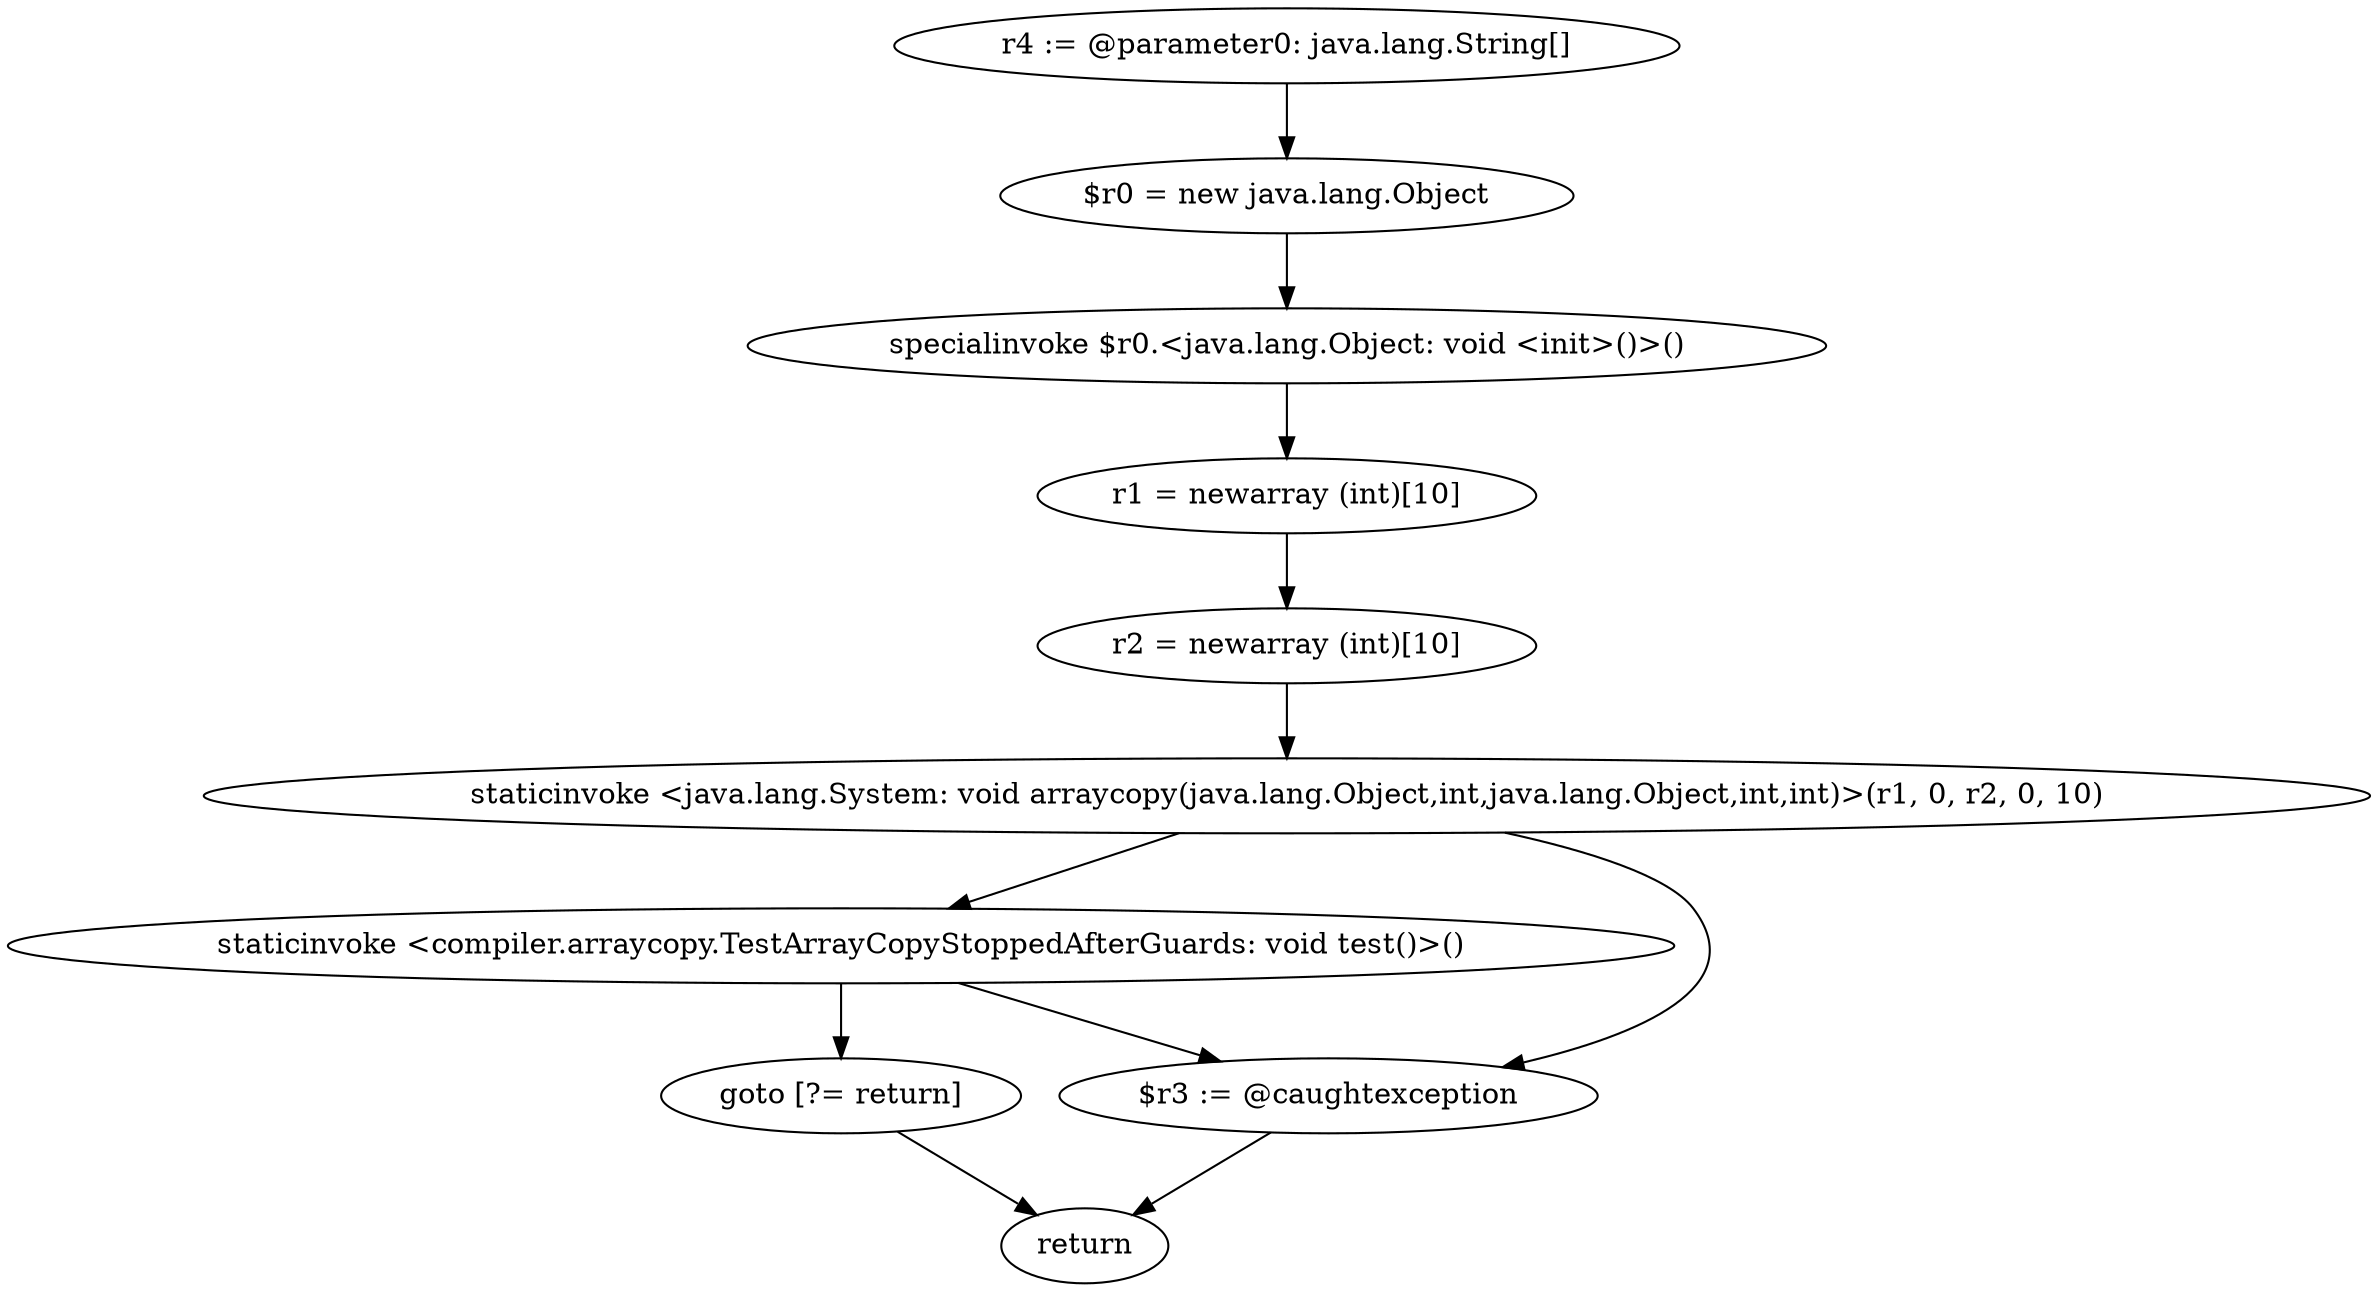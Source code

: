 digraph "unitGraph" {
    "r4 := @parameter0: java.lang.String[]"
    "$r0 = new java.lang.Object"
    "specialinvoke $r0.<java.lang.Object: void <init>()>()"
    "r1 = newarray (int)[10]"
    "r2 = newarray (int)[10]"
    "staticinvoke <java.lang.System: void arraycopy(java.lang.Object,int,java.lang.Object,int,int)>(r1, 0, r2, 0, 10)"
    "staticinvoke <compiler.arraycopy.TestArrayCopyStoppedAfterGuards: void test()>()"
    "goto [?= return]"
    "$r3 := @caughtexception"
    "return"
    "r4 := @parameter0: java.lang.String[]"->"$r0 = new java.lang.Object";
    "$r0 = new java.lang.Object"->"specialinvoke $r0.<java.lang.Object: void <init>()>()";
    "specialinvoke $r0.<java.lang.Object: void <init>()>()"->"r1 = newarray (int)[10]";
    "r1 = newarray (int)[10]"->"r2 = newarray (int)[10]";
    "r2 = newarray (int)[10]"->"staticinvoke <java.lang.System: void arraycopy(java.lang.Object,int,java.lang.Object,int,int)>(r1, 0, r2, 0, 10)";
    "staticinvoke <java.lang.System: void arraycopy(java.lang.Object,int,java.lang.Object,int,int)>(r1, 0, r2, 0, 10)"->"staticinvoke <compiler.arraycopy.TestArrayCopyStoppedAfterGuards: void test()>()";
    "staticinvoke <java.lang.System: void arraycopy(java.lang.Object,int,java.lang.Object,int,int)>(r1, 0, r2, 0, 10)"->"$r3 := @caughtexception";
    "staticinvoke <compiler.arraycopy.TestArrayCopyStoppedAfterGuards: void test()>()"->"goto [?= return]";
    "staticinvoke <compiler.arraycopy.TestArrayCopyStoppedAfterGuards: void test()>()"->"$r3 := @caughtexception";
    "goto [?= return]"->"return";
    "$r3 := @caughtexception"->"return";
}
